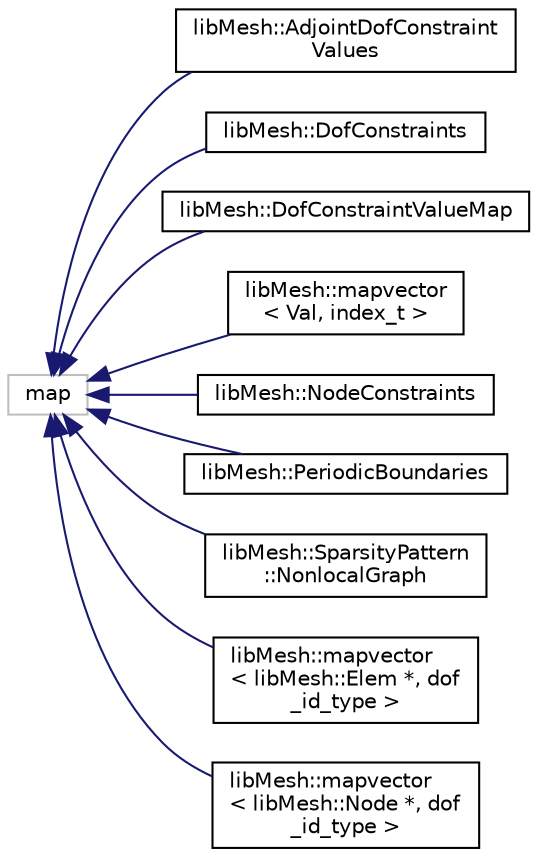 digraph "Graphical Class Hierarchy"
{
  edge [fontname="Helvetica",fontsize="10",labelfontname="Helvetica",labelfontsize="10"];
  node [fontname="Helvetica",fontsize="10",shape=record];
  rankdir="LR";
  Node1 [label="map",height=0.2,width=0.4,color="grey75", fillcolor="white", style="filled"];
  Node1 -> Node2 [dir="back",color="midnightblue",fontsize="10",style="solid",fontname="Helvetica"];
  Node2 [label="libMesh::AdjointDofConstraint\lValues",height=0.2,width=0.4,color="black", fillcolor="white", style="filled",URL="$classlibMesh_1_1AdjointDofConstraintValues.html"];
  Node1 -> Node3 [dir="back",color="midnightblue",fontsize="10",style="solid",fontname="Helvetica"];
  Node3 [label="libMesh::DofConstraints",height=0.2,width=0.4,color="black", fillcolor="white", style="filled",URL="$classlibMesh_1_1DofConstraints.html"];
  Node1 -> Node4 [dir="back",color="midnightblue",fontsize="10",style="solid",fontname="Helvetica"];
  Node4 [label="libMesh::DofConstraintValueMap",height=0.2,width=0.4,color="black", fillcolor="white", style="filled",URL="$classlibMesh_1_1DofConstraintValueMap.html"];
  Node1 -> Node5 [dir="back",color="midnightblue",fontsize="10",style="solid",fontname="Helvetica"];
  Node5 [label="libMesh::mapvector\l\< Val, index_t \>",height=0.2,width=0.4,color="black", fillcolor="white", style="filled",URL="$classlibMesh_1_1mapvector.html"];
  Node1 -> Node6 [dir="back",color="midnightblue",fontsize="10",style="solid",fontname="Helvetica"];
  Node6 [label="libMesh::NodeConstraints",height=0.2,width=0.4,color="black", fillcolor="white", style="filled",URL="$classlibMesh_1_1NodeConstraints.html"];
  Node1 -> Node7 [dir="back",color="midnightblue",fontsize="10",style="solid",fontname="Helvetica"];
  Node7 [label="libMesh::PeriodicBoundaries",height=0.2,width=0.4,color="black", fillcolor="white", style="filled",URL="$classlibMesh_1_1PeriodicBoundaries.html"];
  Node1 -> Node8 [dir="back",color="midnightblue",fontsize="10",style="solid",fontname="Helvetica"];
  Node8 [label="libMesh::SparsityPattern\l::NonlocalGraph",height=0.2,width=0.4,color="black", fillcolor="white", style="filled",URL="$classlibMesh_1_1SparsityPattern_1_1NonlocalGraph.html"];
  Node1 -> Node9 [dir="back",color="midnightblue",fontsize="10",style="solid",fontname="Helvetica"];
  Node9 [label="libMesh::mapvector\l\< libMesh::Elem *, dof\l_id_type \>",height=0.2,width=0.4,color="black", fillcolor="white", style="filled",URL="$classlibMesh_1_1mapvector.html"];
  Node1 -> Node10 [dir="back",color="midnightblue",fontsize="10",style="solid",fontname="Helvetica"];
  Node10 [label="libMesh::mapvector\l\< libMesh::Node *, dof\l_id_type \>",height=0.2,width=0.4,color="black", fillcolor="white", style="filled",URL="$classlibMesh_1_1mapvector.html"];
}
